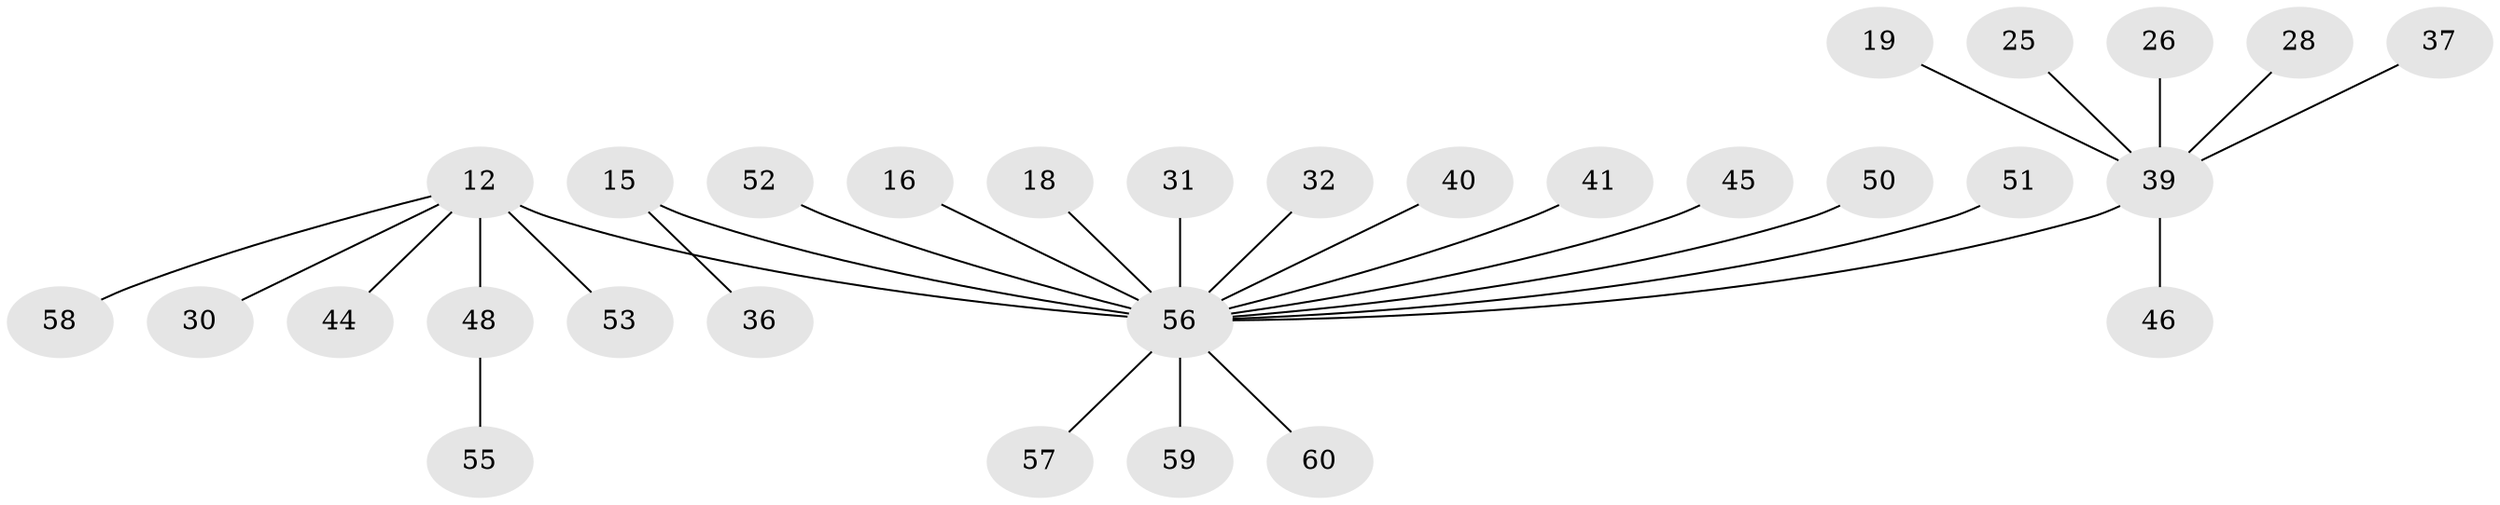 // original degree distribution, {9: 0.016666666666666666, 4: 0.03333333333333333, 5: 0.06666666666666667, 10: 0.016666666666666666, 7: 0.03333333333333333, 3: 0.06666666666666667, 6: 0.016666666666666666, 11: 0.016666666666666666, 2: 0.16666666666666666, 1: 0.5666666666666667}
// Generated by graph-tools (version 1.1) at 2025/56/03/09/25 04:56:06]
// undirected, 30 vertices, 29 edges
graph export_dot {
graph [start="1"]
  node [color=gray90,style=filled];
  12 [super="+10+3"];
  15 [super="+14"];
  16;
  18;
  19;
  25 [super="+20"];
  26;
  28;
  30;
  31;
  32;
  36 [super="+22"];
  37 [super="+17"];
  39 [super="+33+4+9"];
  40;
  41;
  44;
  45;
  46;
  48 [super="+11+23+38+42"];
  50;
  51;
  52;
  53;
  55 [super="+54"];
  56 [super="+6+43+49"];
  57;
  58;
  59;
  60;
  12 -- 53;
  12 -- 58;
  12 -- 30;
  12 -- 44;
  12 -- 48 [weight=2];
  12 -- 56 [weight=7];
  15 -- 36;
  15 -- 56 [weight=2];
  16 -- 56;
  18 -- 56;
  19 -- 39;
  25 -- 39;
  26 -- 39;
  28 -- 39;
  31 -- 56;
  32 -- 56;
  37 -- 39;
  39 -- 46;
  39 -- 56 [weight=6];
  40 -- 56;
  41 -- 56;
  45 -- 56;
  48 -- 55;
  50 -- 56;
  51 -- 56;
  52 -- 56;
  56 -- 59;
  56 -- 60;
  56 -- 57;
}
